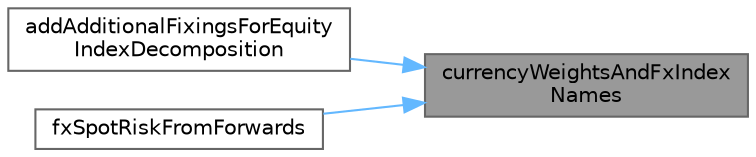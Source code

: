 digraph "currencyWeightsAndFxIndexNames"
{
 // INTERACTIVE_SVG=YES
 // LATEX_PDF_SIZE
  bgcolor="transparent";
  edge [fontname=Helvetica,fontsize=10,labelfontname=Helvetica,labelfontsize=10];
  node [fontname=Helvetica,fontsize=10,shape=box,height=0.2,width=0.4];
  rankdir="RL";
  Node1 [label="currencyWeightsAndFxIndex\lNames",height=0.2,width=0.4,color="gray40", fillcolor="grey60", style="filled", fontcolor="black",tooltip=" "];
  Node1 -> Node2 [dir="back",color="steelblue1",style="solid"];
  Node2 [label="addAdditionalFixingsForEquity\lIndexDecomposition",height=0.2,width=0.4,color="grey40", fillcolor="white", style="filled",URL="$classore_1_1data_1_1_currency_hedged_equity_index_decomposition.html#afc3c59b08ce74ba6cbb239b07571a533",tooltip=" "];
  Node1 -> Node3 [dir="back",color="steelblue1",style="solid"];
  Node3 [label="fxSpotRiskFromForwards",height=0.2,width=0.4,color="grey40", fillcolor="white", style="filled",URL="$classore_1_1data_1_1_currency_hedged_equity_index_decomposition.html#a6c50e22e2b8e29fbd6631bd1b93c0a68",tooltip=" "];
}
